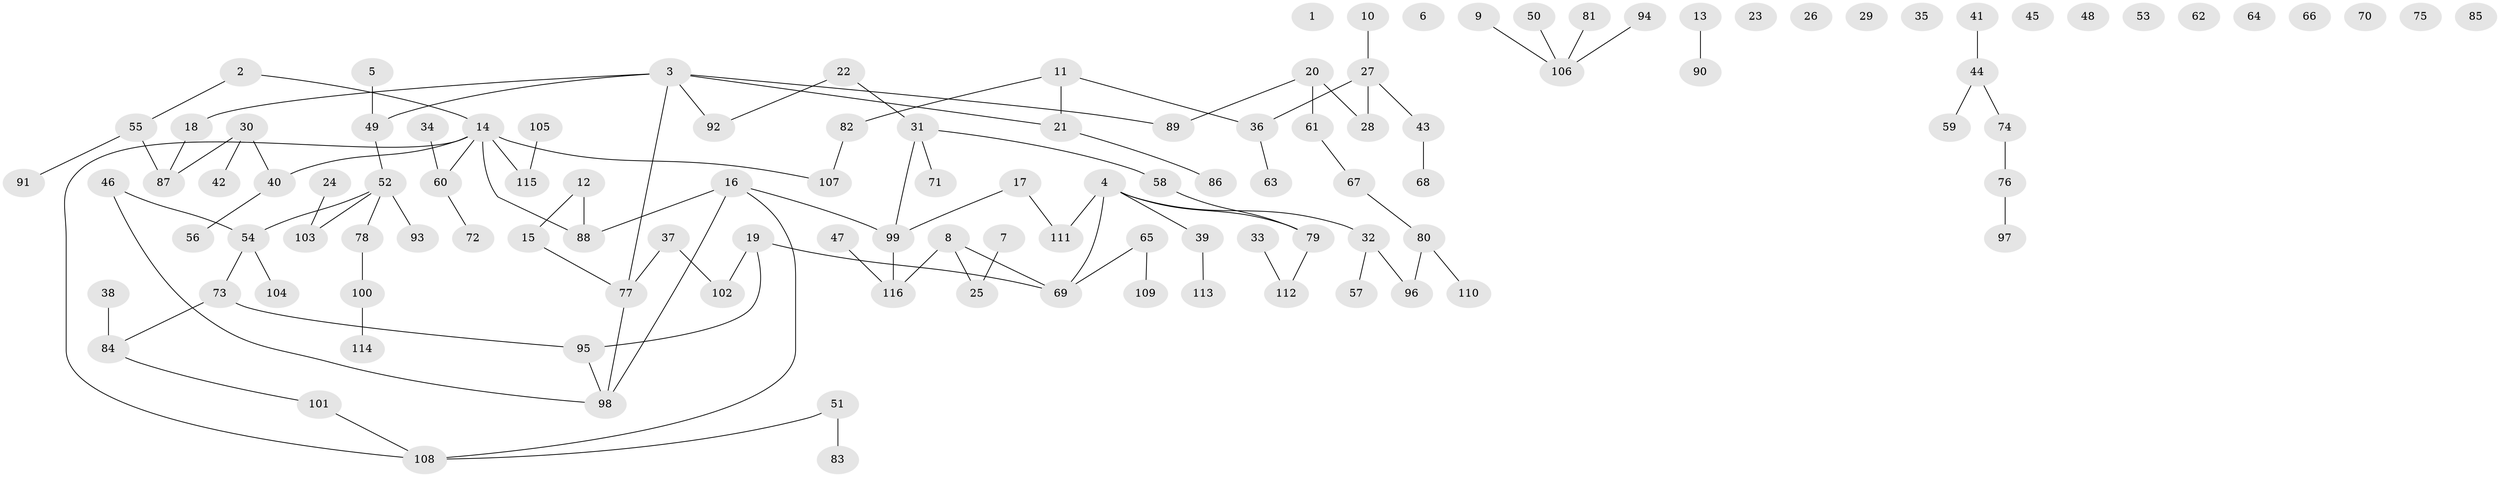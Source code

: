 // coarse degree distribution, {0: 0.19753086419753085, 2: 0.2222222222222222, 8: 0.012345679012345678, 5: 0.012345679012345678, 1: 0.2839506172839506, 4: 0.07407407407407407, 3: 0.16049382716049382, 7: 0.012345679012345678, 6: 0.024691358024691357}
// Generated by graph-tools (version 1.1) at 2025/41/03/06/25 10:41:21]
// undirected, 116 vertices, 112 edges
graph export_dot {
graph [start="1"]
  node [color=gray90,style=filled];
  1;
  2;
  3;
  4;
  5;
  6;
  7;
  8;
  9;
  10;
  11;
  12;
  13;
  14;
  15;
  16;
  17;
  18;
  19;
  20;
  21;
  22;
  23;
  24;
  25;
  26;
  27;
  28;
  29;
  30;
  31;
  32;
  33;
  34;
  35;
  36;
  37;
  38;
  39;
  40;
  41;
  42;
  43;
  44;
  45;
  46;
  47;
  48;
  49;
  50;
  51;
  52;
  53;
  54;
  55;
  56;
  57;
  58;
  59;
  60;
  61;
  62;
  63;
  64;
  65;
  66;
  67;
  68;
  69;
  70;
  71;
  72;
  73;
  74;
  75;
  76;
  77;
  78;
  79;
  80;
  81;
  82;
  83;
  84;
  85;
  86;
  87;
  88;
  89;
  90;
  91;
  92;
  93;
  94;
  95;
  96;
  97;
  98;
  99;
  100;
  101;
  102;
  103;
  104;
  105;
  106;
  107;
  108;
  109;
  110;
  111;
  112;
  113;
  114;
  115;
  116;
  2 -- 14;
  2 -- 55;
  3 -- 18;
  3 -- 21;
  3 -- 49;
  3 -- 77;
  3 -- 89;
  3 -- 92;
  4 -- 32;
  4 -- 39;
  4 -- 69;
  4 -- 79;
  4 -- 111;
  5 -- 49;
  7 -- 25;
  8 -- 25;
  8 -- 69;
  8 -- 116;
  9 -- 106;
  10 -- 27;
  11 -- 21;
  11 -- 36;
  11 -- 82;
  12 -- 15;
  12 -- 88;
  13 -- 90;
  14 -- 40;
  14 -- 60;
  14 -- 88;
  14 -- 107;
  14 -- 108;
  14 -- 115;
  15 -- 77;
  16 -- 88;
  16 -- 98;
  16 -- 99;
  16 -- 108;
  17 -- 99;
  17 -- 111;
  18 -- 87;
  19 -- 69;
  19 -- 95;
  19 -- 102;
  20 -- 28;
  20 -- 61;
  20 -- 89;
  21 -- 86;
  22 -- 31;
  22 -- 92;
  24 -- 103;
  27 -- 28;
  27 -- 36;
  27 -- 43;
  30 -- 40;
  30 -- 42;
  30 -- 87;
  31 -- 58;
  31 -- 71;
  31 -- 99;
  32 -- 57;
  32 -- 96;
  33 -- 112;
  34 -- 60;
  36 -- 63;
  37 -- 77;
  37 -- 102;
  38 -- 84;
  39 -- 113;
  40 -- 56;
  41 -- 44;
  43 -- 68;
  44 -- 59;
  44 -- 74;
  46 -- 54;
  46 -- 98;
  47 -- 116;
  49 -- 52;
  50 -- 106;
  51 -- 83;
  51 -- 108;
  52 -- 54;
  52 -- 78;
  52 -- 93;
  52 -- 103;
  54 -- 73;
  54 -- 104;
  55 -- 87;
  55 -- 91;
  58 -- 79;
  60 -- 72;
  61 -- 67;
  65 -- 69;
  65 -- 109;
  67 -- 80;
  73 -- 84;
  73 -- 95;
  74 -- 76;
  76 -- 97;
  77 -- 98;
  78 -- 100;
  79 -- 112;
  80 -- 96;
  80 -- 110;
  81 -- 106;
  82 -- 107;
  84 -- 101;
  94 -- 106;
  95 -- 98;
  99 -- 116;
  100 -- 114;
  101 -- 108;
  105 -- 115;
}

